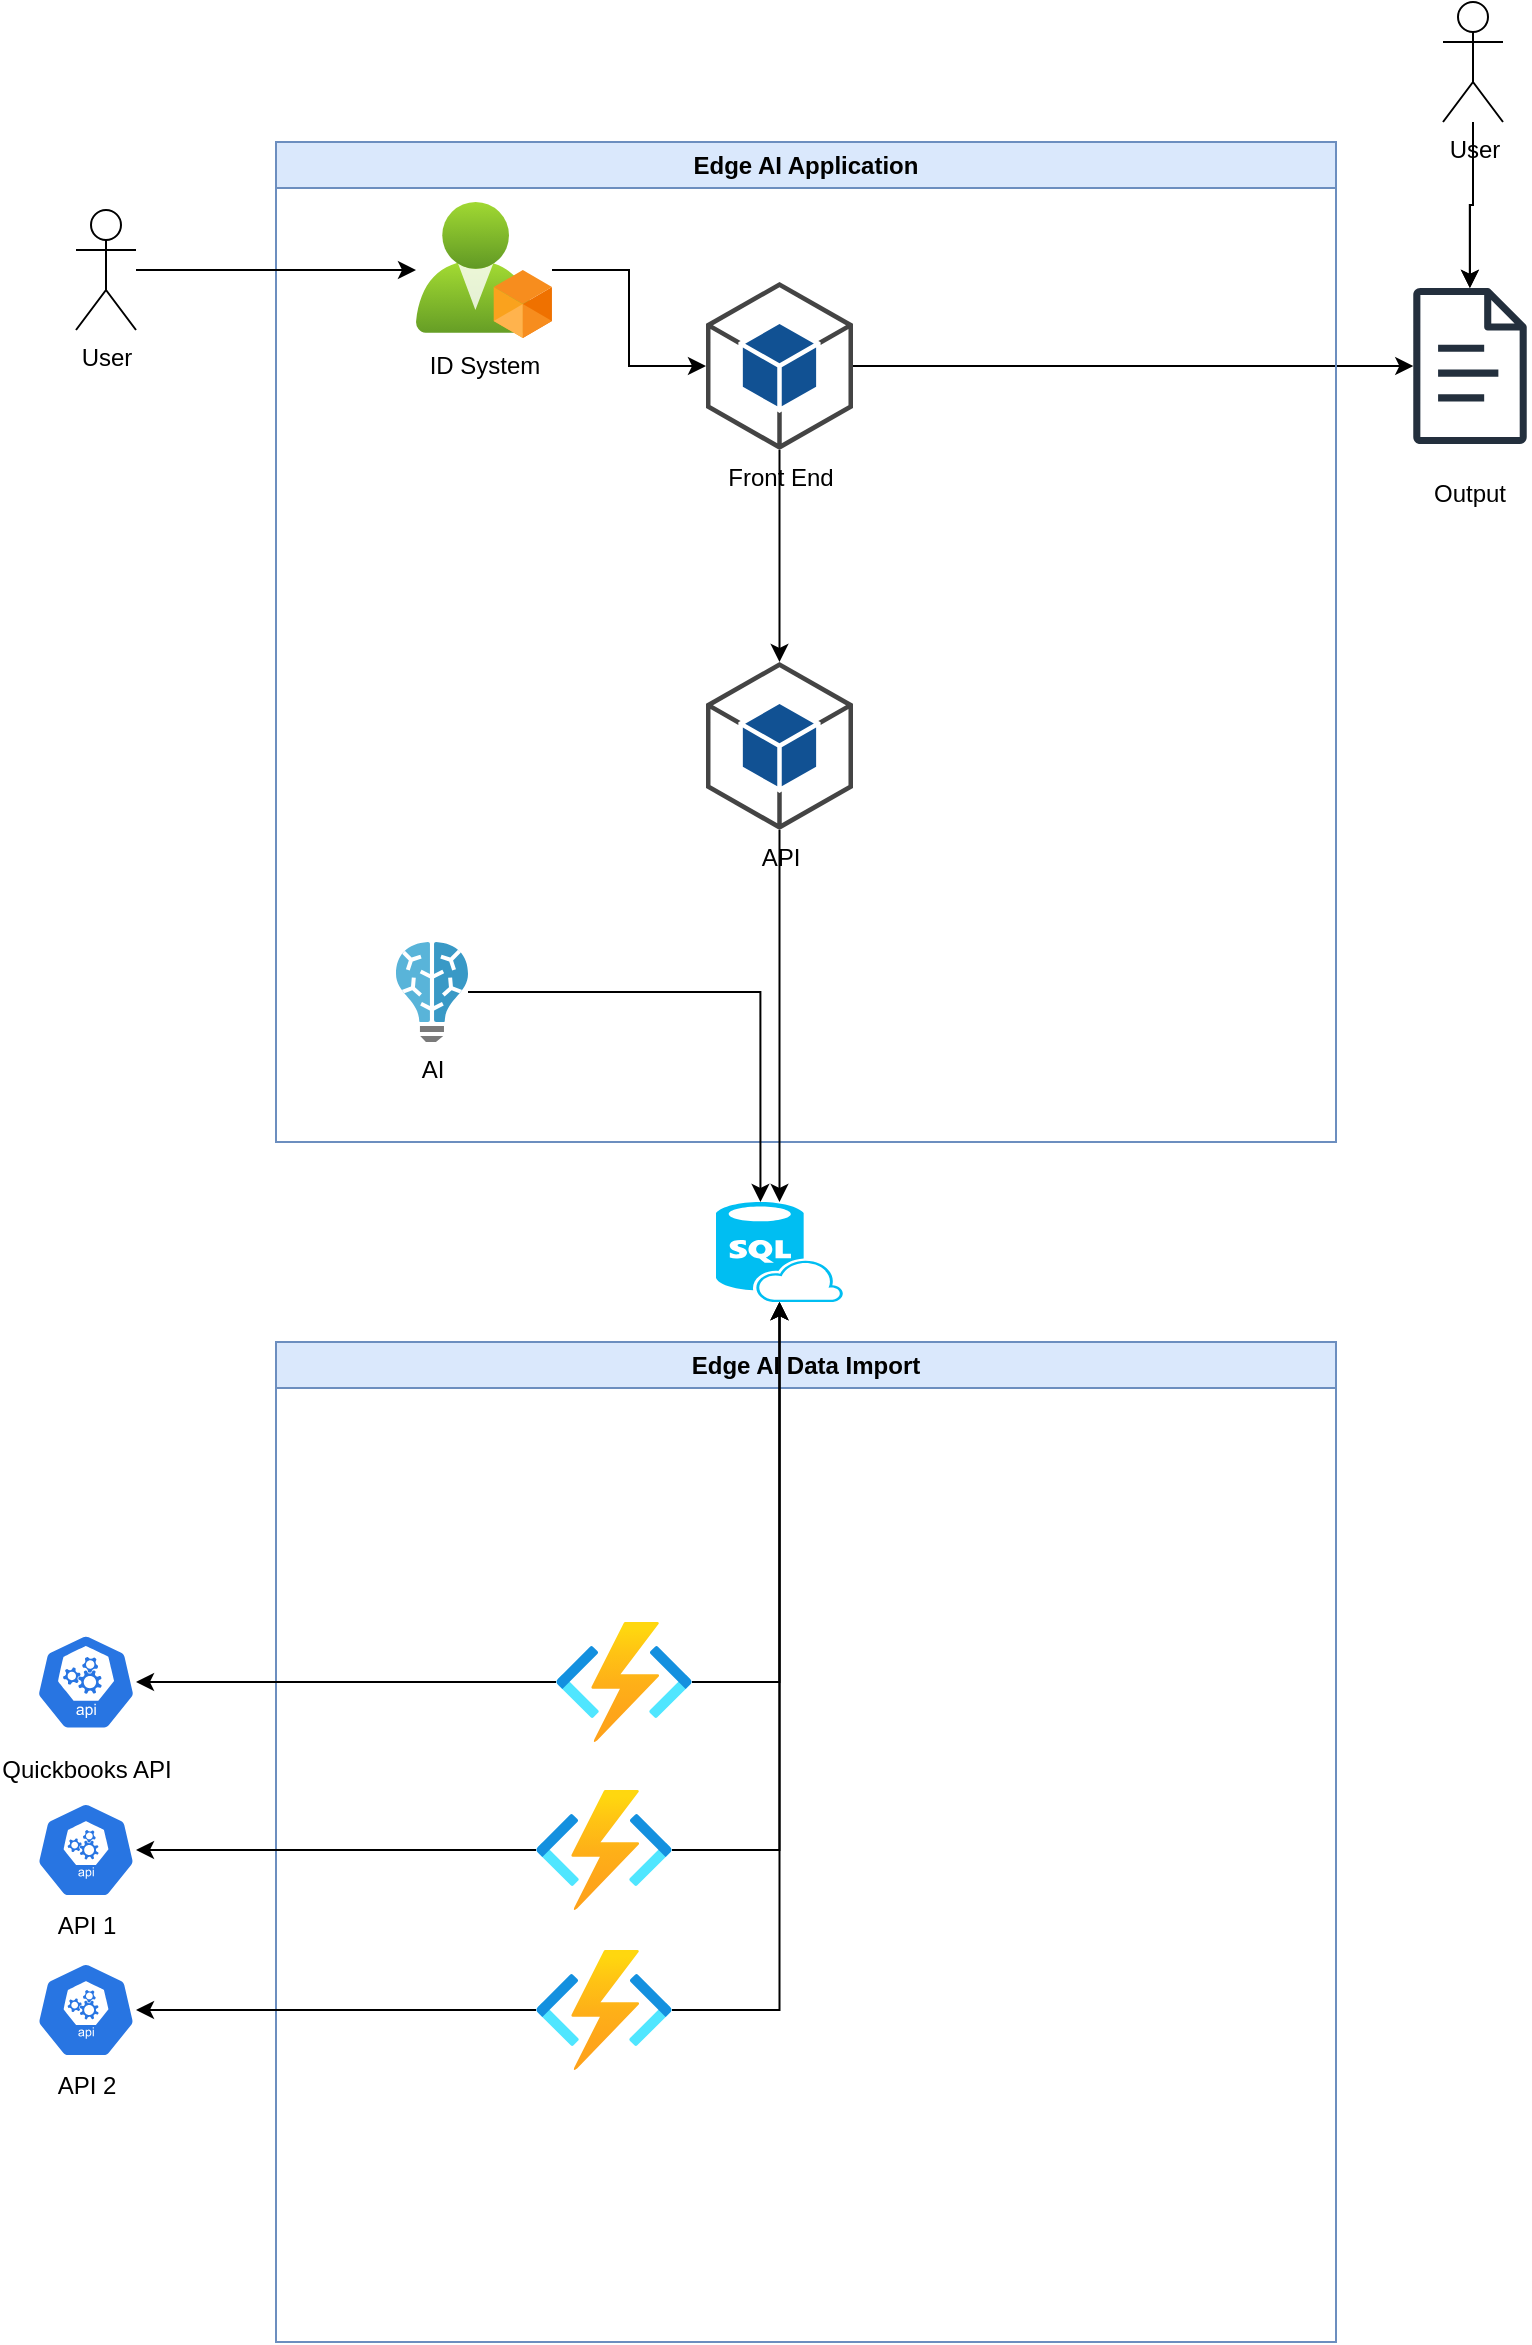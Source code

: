 <mxfile version="22.1.11" type="github">
  <diagram name="Page-1" id="aKkkLzMY0BgT35kmP0Dj">
    <mxGraphModel dx="1434" dy="760" grid="1" gridSize="10" guides="1" tooltips="1" connect="1" arrows="1" fold="1" page="1" pageScale="1" pageWidth="850" pageHeight="1100" math="0" shadow="0">
      <root>
        <mxCell id="0" />
        <mxCell id="1" parent="0" />
        <mxCell id="29shwmDahnXRfhhSZASJ-1" value="Edge AI Data Import" style="swimlane;whiteSpace=wrap;html=1;fillColor=#dae8fc;strokeColor=#6c8ebf;" parent="1" vertex="1">
          <mxGeometry x="170" y="760" width="530" height="500" as="geometry" />
        </mxCell>
        <mxCell id="v-T0KHPP-oXkvQVDS-ob-13" value="" style="image;aspect=fixed;html=1;points=[];align=center;fontSize=12;image=img/lib/azure2/compute/Function_Apps.svg;" vertex="1" parent="29shwmDahnXRfhhSZASJ-1">
          <mxGeometry x="140" y="140" width="68" height="60" as="geometry" />
        </mxCell>
        <mxCell id="v-T0KHPP-oXkvQVDS-ob-14" value="" style="image;aspect=fixed;html=1;points=[];align=center;fontSize=12;image=img/lib/azure2/compute/Function_Apps.svg;" vertex="1" parent="29shwmDahnXRfhhSZASJ-1">
          <mxGeometry x="130" y="224" width="68" height="60" as="geometry" />
        </mxCell>
        <mxCell id="v-T0KHPP-oXkvQVDS-ob-15" value="" style="image;aspect=fixed;html=1;points=[];align=center;fontSize=12;image=img/lib/azure2/compute/Function_Apps.svg;" vertex="1" parent="29shwmDahnXRfhhSZASJ-1">
          <mxGeometry x="130" y="304" width="68" height="60" as="geometry" />
        </mxCell>
        <mxCell id="29shwmDahnXRfhhSZASJ-6" value="Quickbooks API" style="sketch=0;html=1;dashed=0;whitespace=wrap;fillColor=#2875E2;strokeColor=#ffffff;points=[[0.005,0.63,0],[0.1,0.2,0],[0.9,0.2,0],[0.5,0,0],[0.995,0.63,0],[0.72,0.99,0],[0.5,1,0],[0.28,0.99,0]];verticalLabelPosition=bottom;align=center;verticalAlign=top;shape=mxgraph.kubernetes.icon;prIcon=api" parent="1" vertex="1">
          <mxGeometry x="50" y="900" width="50" height="60" as="geometry" />
        </mxCell>
        <mxCell id="29shwmDahnXRfhhSZASJ-13" value="" style="sketch=0;outlineConnect=0;fontColor=#232F3E;gradientColor=none;fillColor=#232F3D;strokeColor=none;dashed=0;verticalLabelPosition=bottom;verticalAlign=top;align=center;html=1;fontSize=12;fontStyle=0;aspect=fixed;pointerEvents=1;shape=mxgraph.aws4.document;" parent="1" vertex="1">
          <mxGeometry x="738.5" y="233" width="57" height="78" as="geometry" />
        </mxCell>
        <mxCell id="29shwmDahnXRfhhSZASJ-14" value="" style="edgeStyle=orthogonalEdgeStyle;rounded=0;orthogonalLoop=1;jettySize=auto;html=1;exitX=1;exitY=0.5;exitDx=0;exitDy=0;exitPerimeter=0;" parent="1" source="zwCh8djiiDDHsSN2Gcl9-10" target="29shwmDahnXRfhhSZASJ-13" edge="1">
          <mxGeometry relative="1" as="geometry">
            <mxPoint x="476.5" y="262" as="sourcePoint" />
          </mxGeometry>
        </mxCell>
        <mxCell id="29shwmDahnXRfhhSZASJ-16" value="" style="edgeStyle=orthogonalEdgeStyle;rounded=0;orthogonalLoop=1;jettySize=auto;html=1;" parent="1" source="29shwmDahnXRfhhSZASJ-15" target="29shwmDahnXRfhhSZASJ-13" edge="1">
          <mxGeometry relative="1" as="geometry" />
        </mxCell>
        <mxCell id="v-T0KHPP-oXkvQVDS-ob-9" value="" style="edgeStyle=orthogonalEdgeStyle;rounded=0;orthogonalLoop=1;jettySize=auto;html=1;" edge="1" parent="1" source="29shwmDahnXRfhhSZASJ-15" target="29shwmDahnXRfhhSZASJ-13">
          <mxGeometry relative="1" as="geometry" />
        </mxCell>
        <mxCell id="29shwmDahnXRfhhSZASJ-15" value="User" style="shape=umlActor;verticalLabelPosition=bottom;verticalAlign=top;html=1;outlineConnect=0;" parent="1" vertex="1">
          <mxGeometry x="753.5" y="90" width="30" height="60" as="geometry" />
        </mxCell>
        <mxCell id="29shwmDahnXRfhhSZASJ-17" value="Output" style="text;html=1;strokeColor=none;fillColor=none;align=center;verticalAlign=middle;whiteSpace=wrap;rounded=0;" parent="1" vertex="1">
          <mxGeometry x="737" y="321" width="60" height="30" as="geometry" />
        </mxCell>
        <mxCell id="zwCh8djiiDDHsSN2Gcl9-1" value="Edge AI Application" style="swimlane;whiteSpace=wrap;html=1;fillColor=#dae8fc;strokeColor=#6c8ebf;" parent="1" vertex="1">
          <mxGeometry x="170" y="160" width="530" height="500" as="geometry" />
        </mxCell>
        <mxCell id="zwCh8djiiDDHsSN2Gcl9-4" value="AI" style="image;sketch=0;aspect=fixed;html=1;points=[];align=center;fontSize=12;image=img/lib/mscae/Batch_AI.svg;" parent="zwCh8djiiDDHsSN2Gcl9-1" vertex="1">
          <mxGeometry x="60" y="400" width="36" height="50" as="geometry" />
        </mxCell>
        <mxCell id="zwCh8djiiDDHsSN2Gcl9-10" value="Front End" style="outlineConnect=0;dashed=0;verticalLabelPosition=bottom;verticalAlign=top;align=center;html=1;shape=mxgraph.aws3.android;fillColor=#115193;gradientColor=none;" parent="zwCh8djiiDDHsSN2Gcl9-1" vertex="1">
          <mxGeometry x="215" y="70" width="73.5" height="84" as="geometry" />
        </mxCell>
        <mxCell id="zwCh8djiiDDHsSN2Gcl9-9" value="API" style="outlineConnect=0;dashed=0;verticalLabelPosition=bottom;verticalAlign=top;align=center;html=1;shape=mxgraph.aws3.android;fillColor=#115193;gradientColor=none;" parent="zwCh8djiiDDHsSN2Gcl9-1" vertex="1">
          <mxGeometry x="215" y="260" width="73.5" height="84" as="geometry" />
        </mxCell>
        <mxCell id="zwCh8djiiDDHsSN2Gcl9-11" value="" style="edgeStyle=orthogonalEdgeStyle;rounded=0;orthogonalLoop=1;jettySize=auto;html=1;" parent="zwCh8djiiDDHsSN2Gcl9-1" source="zwCh8djiiDDHsSN2Gcl9-10" target="zwCh8djiiDDHsSN2Gcl9-9" edge="1">
          <mxGeometry relative="1" as="geometry" />
        </mxCell>
        <mxCell id="v-T0KHPP-oXkvQVDS-ob-4" value="" style="edgeStyle=orthogonalEdgeStyle;rounded=0;orthogonalLoop=1;jettySize=auto;html=1;" edge="1" parent="zwCh8djiiDDHsSN2Gcl9-1" source="v-T0KHPP-oXkvQVDS-ob-1" target="zwCh8djiiDDHsSN2Gcl9-10">
          <mxGeometry relative="1" as="geometry" />
        </mxCell>
        <mxCell id="v-T0KHPP-oXkvQVDS-ob-1" value="ID System" style="image;aspect=fixed;html=1;points=[];align=center;fontSize=12;image=img/lib/azure2/identity/Custom_Azure_AD_Roles.svg;" vertex="1" parent="zwCh8djiiDDHsSN2Gcl9-1">
          <mxGeometry x="70" y="30" width="68" height="68" as="geometry" />
        </mxCell>
        <mxCell id="zwCh8djiiDDHsSN2Gcl9-8" value="" style="verticalLabelPosition=bottom;html=1;verticalAlign=top;align=center;strokeColor=none;fillColor=#00BEF2;shape=mxgraph.azure.sql_database_sql_azure;" parent="1" vertex="1">
          <mxGeometry x="390" y="690" width="63.5" height="50" as="geometry" />
        </mxCell>
        <mxCell id="zwCh8djiiDDHsSN2Gcl9-3" value="" style="edgeStyle=orthogonalEdgeStyle;rounded=0;orthogonalLoop=1;jettySize=auto;html=1;entryX=0.35;entryY=0;entryDx=0;entryDy=0;entryPerimeter=0;" parent="1" source="zwCh8djiiDDHsSN2Gcl9-4" target="zwCh8djiiDDHsSN2Gcl9-8" edge="1">
          <mxGeometry relative="1" as="geometry">
            <mxPoint x="463.5" y="505" as="targetPoint" />
          </mxGeometry>
        </mxCell>
        <mxCell id="zwCh8djiiDDHsSN2Gcl9-14" value="" style="edgeStyle=orthogonalEdgeStyle;rounded=0;orthogonalLoop=1;jettySize=auto;html=1;" parent="1" source="zwCh8djiiDDHsSN2Gcl9-9" target="zwCh8djiiDDHsSN2Gcl9-8" edge="1">
          <mxGeometry relative="1" as="geometry" />
        </mxCell>
        <mxCell id="v-T0KHPP-oXkvQVDS-ob-3" value="" style="edgeStyle=orthogonalEdgeStyle;rounded=0;orthogonalLoop=1;jettySize=auto;html=1;" edge="1" parent="1" source="v-T0KHPP-oXkvQVDS-ob-2" target="v-T0KHPP-oXkvQVDS-ob-1">
          <mxGeometry relative="1" as="geometry" />
        </mxCell>
        <mxCell id="v-T0KHPP-oXkvQVDS-ob-2" value="User" style="shape=umlActor;verticalLabelPosition=bottom;verticalAlign=top;html=1;outlineConnect=0;" vertex="1" parent="1">
          <mxGeometry x="70" y="194" width="30" height="60" as="geometry" />
        </mxCell>
        <mxCell id="v-T0KHPP-oXkvQVDS-ob-10" value="API 1" style="sketch=0;html=1;dashed=0;whitespace=wrap;fillColor=#2875E2;strokeColor=#ffffff;points=[[0.005,0.63,0],[0.1,0.2,0],[0.9,0.2,0],[0.5,0,0],[0.995,0.63,0],[0.72,0.99,0],[0.5,1,0],[0.28,0.99,0]];verticalLabelPosition=bottom;align=center;verticalAlign=top;shape=mxgraph.kubernetes.icon;prIcon=api" vertex="1" parent="1">
          <mxGeometry x="50" y="990" width="50" height="48" as="geometry" />
        </mxCell>
        <mxCell id="v-T0KHPP-oXkvQVDS-ob-11" value="API 2" style="sketch=0;html=1;dashed=0;whitespace=wrap;fillColor=#2875E2;strokeColor=#ffffff;points=[[0.005,0.63,0],[0.1,0.2,0],[0.9,0.2,0],[0.5,0,0],[0.995,0.63,0],[0.72,0.99,0],[0.5,1,0],[0.28,0.99,0]];verticalLabelPosition=bottom;align=center;verticalAlign=top;shape=mxgraph.kubernetes.icon;prIcon=api" vertex="1" parent="1">
          <mxGeometry x="50" y="1070" width="50" height="48" as="geometry" />
        </mxCell>
        <mxCell id="v-T0KHPP-oXkvQVDS-ob-16" value="" style="edgeStyle=orthogonalEdgeStyle;rounded=0;orthogonalLoop=1;jettySize=auto;html=1;" edge="1" parent="1" source="v-T0KHPP-oXkvQVDS-ob-13" target="29shwmDahnXRfhhSZASJ-6">
          <mxGeometry relative="1" as="geometry" />
        </mxCell>
        <mxCell id="v-T0KHPP-oXkvQVDS-ob-17" value="" style="edgeStyle=orthogonalEdgeStyle;rounded=0;orthogonalLoop=1;jettySize=auto;html=1;" edge="1" parent="1" source="v-T0KHPP-oXkvQVDS-ob-14" target="v-T0KHPP-oXkvQVDS-ob-10">
          <mxGeometry relative="1" as="geometry" />
        </mxCell>
        <mxCell id="v-T0KHPP-oXkvQVDS-ob-18" value="" style="edgeStyle=orthogonalEdgeStyle;rounded=0;orthogonalLoop=1;jettySize=auto;html=1;" edge="1" parent="1" source="v-T0KHPP-oXkvQVDS-ob-15" target="v-T0KHPP-oXkvQVDS-ob-11">
          <mxGeometry relative="1" as="geometry" />
        </mxCell>
        <mxCell id="v-T0KHPP-oXkvQVDS-ob-19" value="" style="edgeStyle=orthogonalEdgeStyle;rounded=0;orthogonalLoop=1;jettySize=auto;html=1;" edge="1" parent="1" source="v-T0KHPP-oXkvQVDS-ob-13" target="zwCh8djiiDDHsSN2Gcl9-8">
          <mxGeometry relative="1" as="geometry" />
        </mxCell>
        <mxCell id="v-T0KHPP-oXkvQVDS-ob-20" value="" style="edgeStyle=orthogonalEdgeStyle;rounded=0;orthogonalLoop=1;jettySize=auto;html=1;" edge="1" parent="1" source="v-T0KHPP-oXkvQVDS-ob-14" target="zwCh8djiiDDHsSN2Gcl9-8">
          <mxGeometry relative="1" as="geometry" />
        </mxCell>
        <mxCell id="v-T0KHPP-oXkvQVDS-ob-21" value="" style="edgeStyle=orthogonalEdgeStyle;rounded=0;orthogonalLoop=1;jettySize=auto;html=1;" edge="1" parent="1" source="v-T0KHPP-oXkvQVDS-ob-15" target="zwCh8djiiDDHsSN2Gcl9-8">
          <mxGeometry relative="1" as="geometry" />
        </mxCell>
      </root>
    </mxGraphModel>
  </diagram>
</mxfile>
